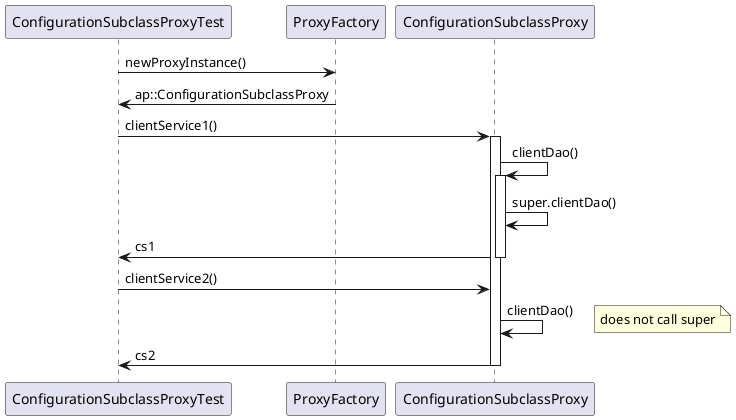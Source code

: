 @startuml
participant ConfigurationSubclassProxyTest as c
participant ProxyFactory as pf
participant ConfigurationSubclassProxy as p

c -> pf : newProxyInstance()
c <- pf : ap::ConfigurationSubclassProxy
c -> p : clientService1()
activate p
p -> p : clientDao()
activate p
p -> p : super.clientDao()
p -> c :cs1
deactivate p
c -> p : clientService2()
p -> p : clientDao()
note right : does not call super
p -> c :cs2
deactivate p

@enduml
